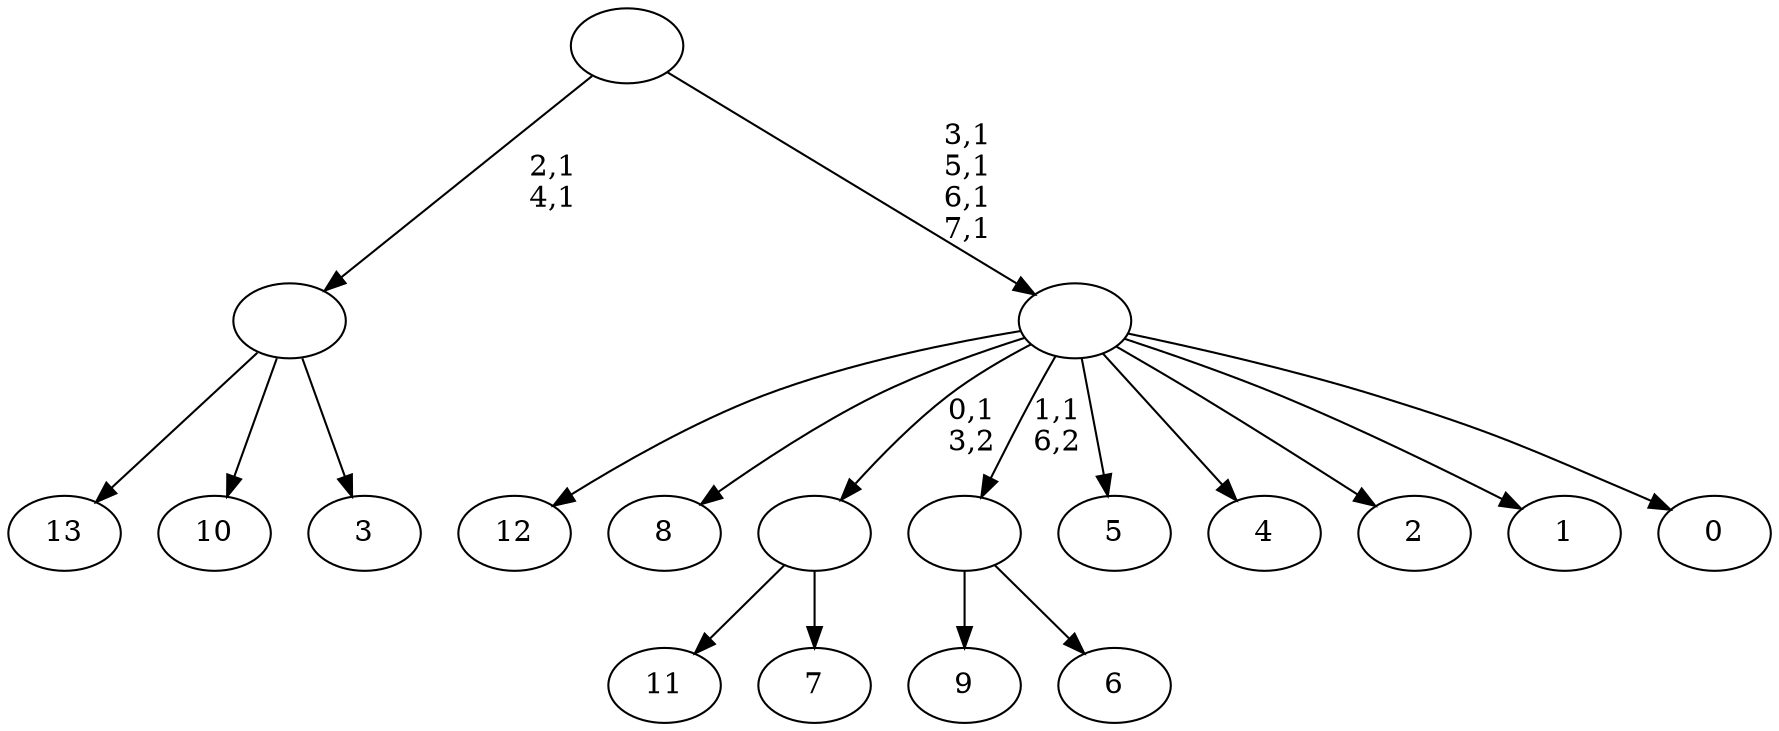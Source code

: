digraph T {
	22 [label="13"]
	21 [label="12"]
	20 [label="11"]
	19 [label="10"]
	18 [label="9"]
	17 [label="8"]
	16 [label="7"]
	15 [label=""]
	14 [label="6"]
	13 [label=""]
	12 [label="5"]
	11 [label="4"]
	10 [label="3"]
	9 [label=""]
	7 [label="2"]
	6 [label="1"]
	5 [label="0"]
	4 [label=""]
	0 [label=""]
	15 -> 20 [label=""]
	15 -> 16 [label=""]
	13 -> 18 [label=""]
	13 -> 14 [label=""]
	9 -> 22 [label=""]
	9 -> 19 [label=""]
	9 -> 10 [label=""]
	4 -> 21 [label=""]
	4 -> 17 [label=""]
	4 -> 15 [label="0,1\n3,2"]
	4 -> 13 [label="1,1\n6,2"]
	4 -> 12 [label=""]
	4 -> 11 [label=""]
	4 -> 7 [label=""]
	4 -> 6 [label=""]
	4 -> 5 [label=""]
	0 -> 4 [label="3,1\n5,1\n6,1\n7,1"]
	0 -> 9 [label="2,1\n4,1"]
}
